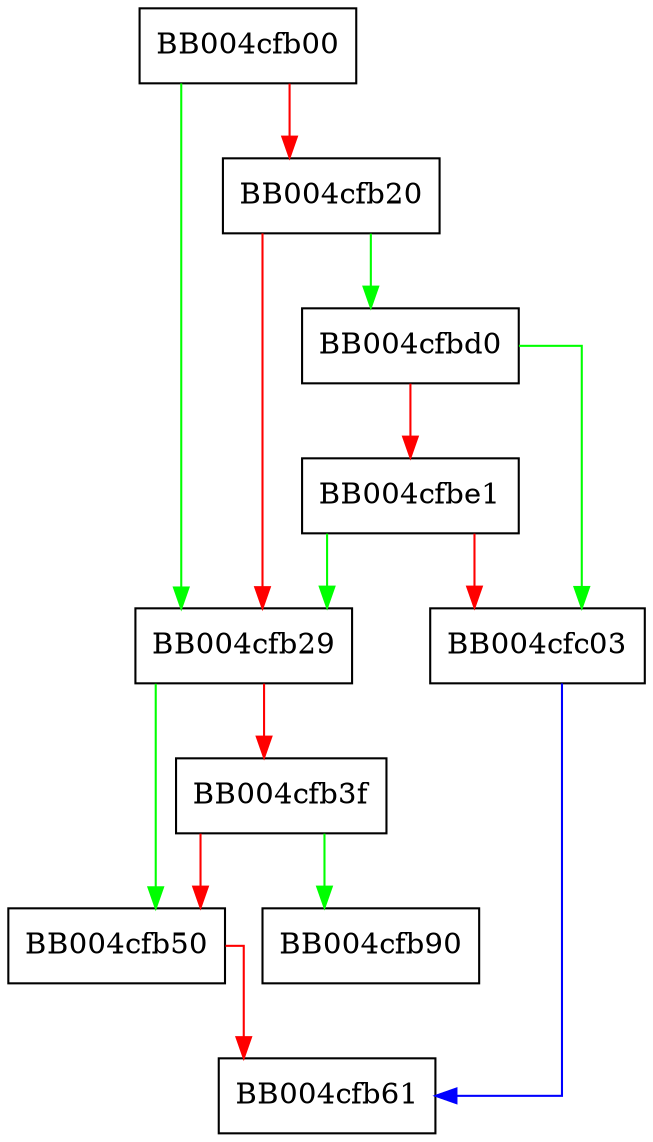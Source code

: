 digraph tls_prepare_for_encryption_default {
  node [shape="box"];
  graph [splines=ortho];
  BB004cfb00 -> BB004cfb29 [color="green"];
  BB004cfb00 -> BB004cfb20 [color="red"];
  BB004cfb20 -> BB004cfbd0 [color="green"];
  BB004cfb20 -> BB004cfb29 [color="red"];
  BB004cfb29 -> BB004cfb50 [color="green"];
  BB004cfb29 -> BB004cfb3f [color="red"];
  BB004cfb3f -> BB004cfb90 [color="green"];
  BB004cfb3f -> BB004cfb50 [color="red"];
  BB004cfb50 -> BB004cfb61 [color="red"];
  BB004cfbd0 -> BB004cfc03 [color="green"];
  BB004cfbd0 -> BB004cfbe1 [color="red"];
  BB004cfbe1 -> BB004cfb29 [color="green"];
  BB004cfbe1 -> BB004cfc03 [color="red"];
  BB004cfc03 -> BB004cfb61 [color="blue"];
}